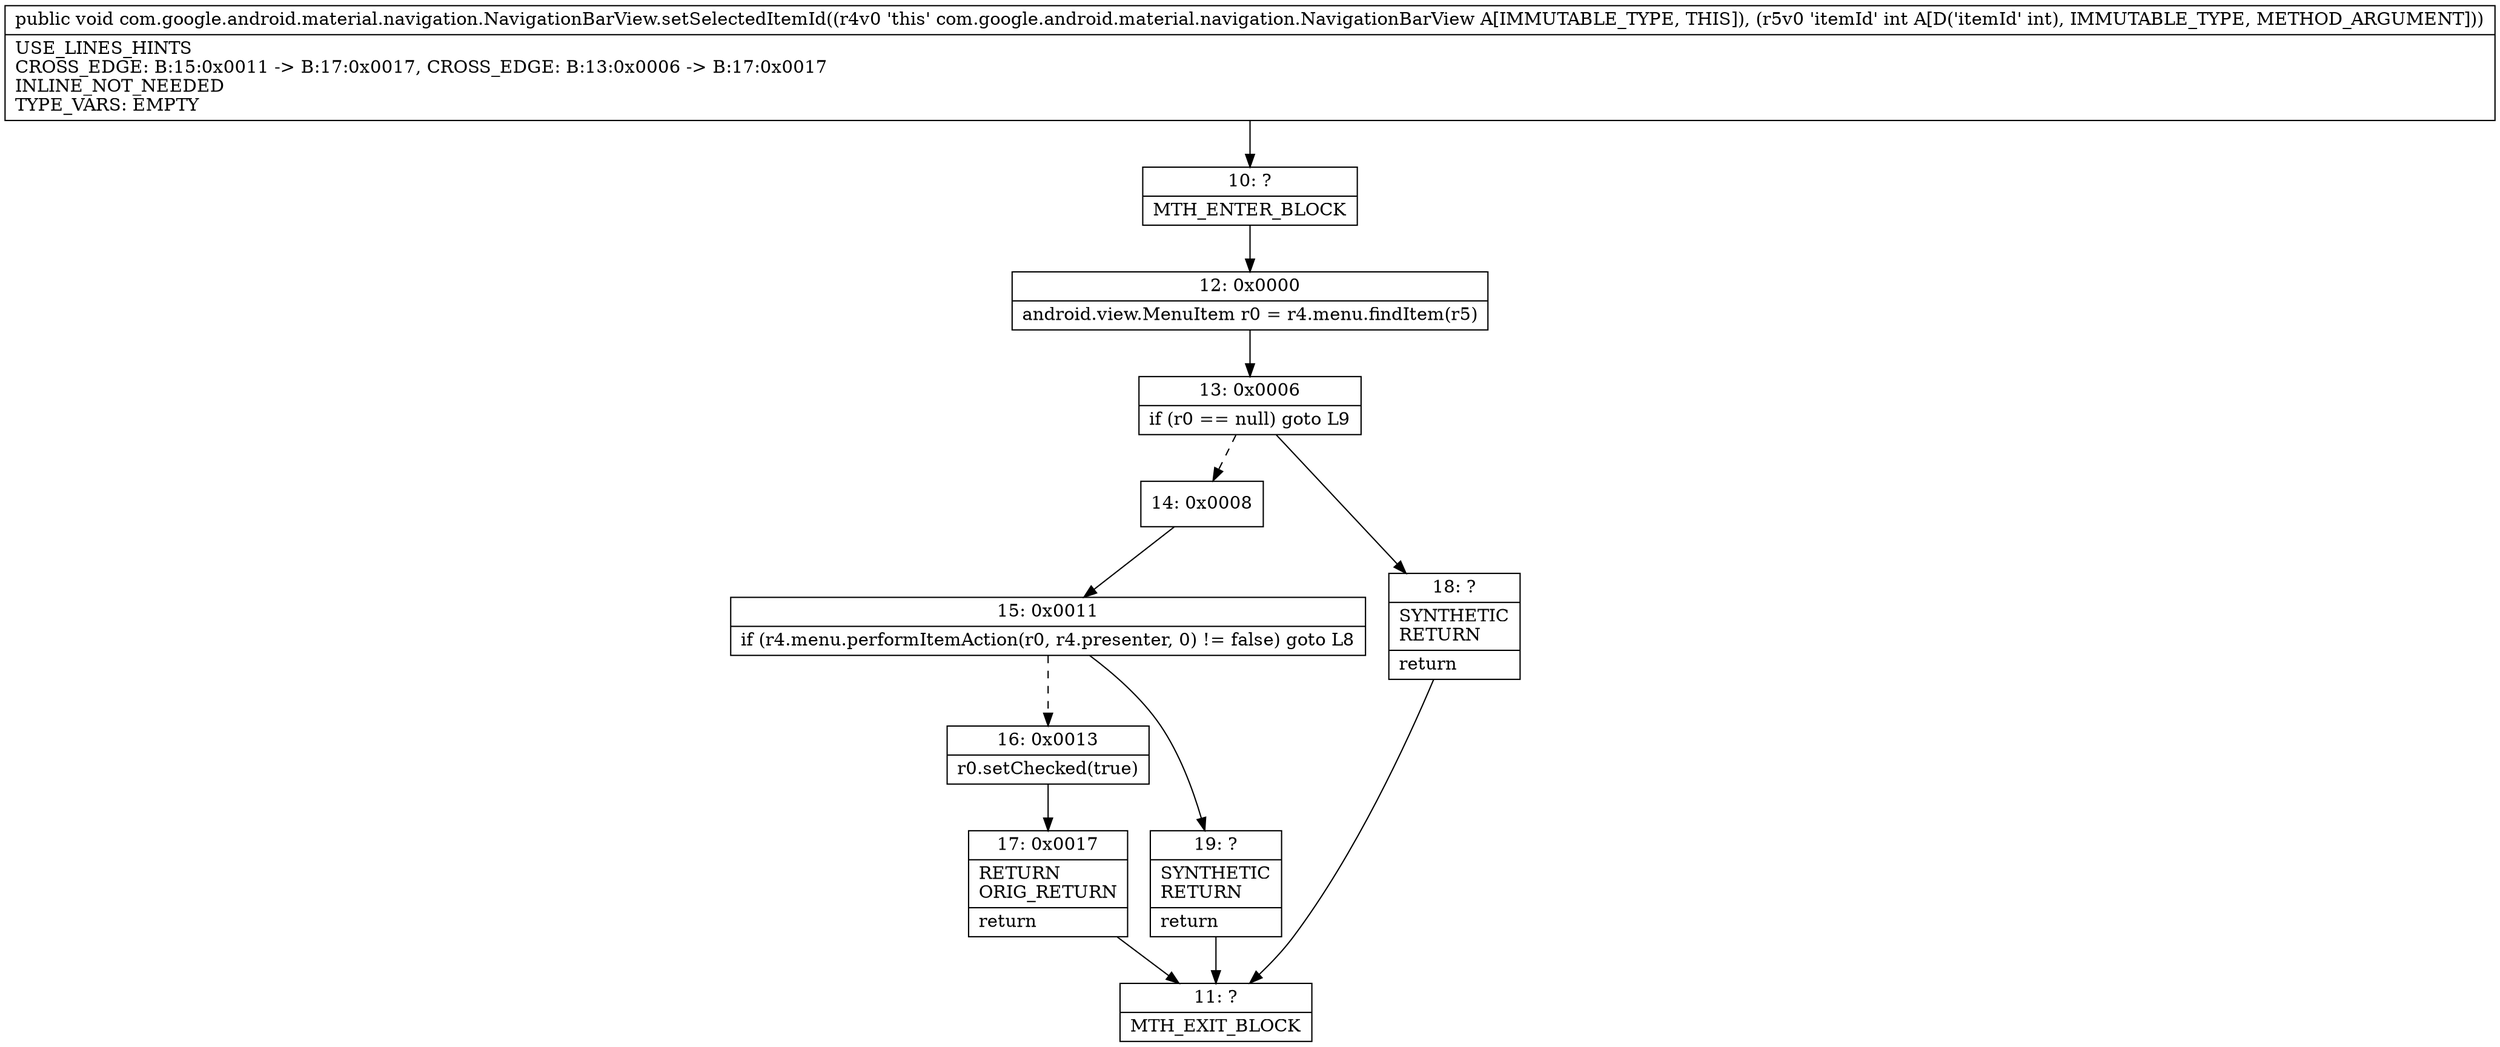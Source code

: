 digraph "CFG forcom.google.android.material.navigation.NavigationBarView.setSelectedItemId(I)V" {
Node_10 [shape=record,label="{10\:\ ?|MTH_ENTER_BLOCK\l}"];
Node_12 [shape=record,label="{12\:\ 0x0000|android.view.MenuItem r0 = r4.menu.findItem(r5)\l}"];
Node_13 [shape=record,label="{13\:\ 0x0006|if (r0 == null) goto L9\l}"];
Node_14 [shape=record,label="{14\:\ 0x0008}"];
Node_15 [shape=record,label="{15\:\ 0x0011|if (r4.menu.performItemAction(r0, r4.presenter, 0) != false) goto L8\l}"];
Node_16 [shape=record,label="{16\:\ 0x0013|r0.setChecked(true)\l}"];
Node_17 [shape=record,label="{17\:\ 0x0017|RETURN\lORIG_RETURN\l|return\l}"];
Node_11 [shape=record,label="{11\:\ ?|MTH_EXIT_BLOCK\l}"];
Node_19 [shape=record,label="{19\:\ ?|SYNTHETIC\lRETURN\l|return\l}"];
Node_18 [shape=record,label="{18\:\ ?|SYNTHETIC\lRETURN\l|return\l}"];
MethodNode[shape=record,label="{public void com.google.android.material.navigation.NavigationBarView.setSelectedItemId((r4v0 'this' com.google.android.material.navigation.NavigationBarView A[IMMUTABLE_TYPE, THIS]), (r5v0 'itemId' int A[D('itemId' int), IMMUTABLE_TYPE, METHOD_ARGUMENT]))  | USE_LINES_HINTS\lCROSS_EDGE: B:15:0x0011 \-\> B:17:0x0017, CROSS_EDGE: B:13:0x0006 \-\> B:17:0x0017\lINLINE_NOT_NEEDED\lTYPE_VARS: EMPTY\l}"];
MethodNode -> Node_10;Node_10 -> Node_12;
Node_12 -> Node_13;
Node_13 -> Node_14[style=dashed];
Node_13 -> Node_18;
Node_14 -> Node_15;
Node_15 -> Node_16[style=dashed];
Node_15 -> Node_19;
Node_16 -> Node_17;
Node_17 -> Node_11;
Node_19 -> Node_11;
Node_18 -> Node_11;
}

